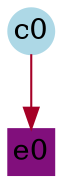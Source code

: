 digraph G {
	splines=false;
	c0[shape=circle, color=lightblue,style=filled ,height=0.30, width=0.30, fixedsize=true,];
	e0[shape=box, color="#810f7c",style=filled ,height=0.30, width=0.30, fixedsize=true,];
	"c0" -> "e0"[color="#a50026"];
}